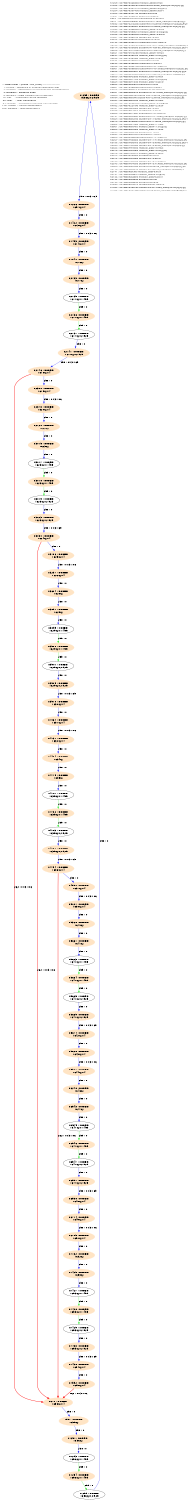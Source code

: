 digraph G {
  size="7.5,10"; center=true; ratio=auto;
  m1[fontname=Fixed,labeljust=left,label="--- Edge mode = (mode : cns_cycle) ----------------------\l  1: ctrlseq  - sequence in original inperative code     \l  2: chained  - dependency starts from end of predecessor\l  4: feedback - feedback edge                            \l  8: lpbranch - edge created from a next/exit            \l 16: soft     - constraint can be removed                \l 32: user     - user constraints                         \l 64: iomode   - constraint inherited from iomode         \l128: ctrldep  - control dependency                       \l256: datadep  - data dependency                          \l",shape=none];
  n1259[label="n1259 : DOPER\n 1656cy+2.925\n",shape=ellipse,style=filled,color=bisque];
  n1266[label="n1266 : DOPER\n 1657cy+4\n",shape=ellipse,style=filled,color=bisque];
  n1255[label="n1255 : ZOPER\n 1656cy+2.925\n",shape=ellipse];
  n1254[label="n1254 : DOPER\n 1656cy+1.455\n",shape=ellipse,style=filled,color=bisque];
  n1253[label="n1253 : ZOPER\n 1656cy+1.455\n",shape=ellipse];
  n1251[label="n1251 : DOPER\n 1656cy\n",shape=ellipse,style=filled,color=bisque];
  n957[label="n957 : DOPER\n 1655cy\n",shape=ellipse,style=filled,color=bisque];
  n610[label="n610 : DOPER\n 1653cy+4\n",shape=ellipse,style=filled,color=bisque];
  n7592[label="n7592 : DOPER\n 1655cy+4\n",shape=ellipse,style=filled,color=bisque];
  n7438[label="n7438 : DOPER\n 1654cy+4\n",shape=ellipse,style=filled,color=bisque];
  n7433[label="n7433 : DOPER\n 1653cy+2.925\n",shape=ellipse,style=filled,color=bisque];
  n7429[label="n7429 : ZOPER\n 1653cy+2.925\n",shape=ellipse];
  n7428[label="n7428 : DOPER\n 1653cy+1.455\n",shape=ellipse,style=filled,color=bisque];
  n7427[label="n7427 : ZOPER\n 1653cy+1.455\n",shape=ellipse];
  n7425[label="n7425 : DOPER\n 1653cy\n",shape=ellipse,style=filled,color=bisque];
  n7132[label="n7132 : DOPER\n 1652cy\n",shape=ellipse,style=filled,color=bisque];
  n6785[label="n6785 : DOPER\n 1650cy+4\n",shape=ellipse,style=filled,color=bisque];
  n6714[label="n6714 : DOPER\n 1649cy+4\n",shape=ellipse,style=filled,color=bisque];
  n6558[label="n6558 : DOPER\n 1648cy+4\n",shape=ellipse,style=filled,color=bisque];
  n6551[label="n6551 : DOPER\n 1647cy+2.925\n",shape=ellipse,style=filled,color=bisque];
  n6547[label="n6547 : ZOPER\n 1647cy+2.925\n",shape=ellipse];
  n6546[label="n6546 : DOPER\n 1647cy+1.455\n",shape=ellipse,style=filled,color=bisque];
  n6545[label="n6545 : ZOPER\n 1647cy+1.455\n",shape=ellipse];
  n6543[label="n6543 : DOPER\n 1647cy\n",shape=ellipse,style=filled,color=bisque];
  n6248[label="n6248 : DOPER\n 1646cy\n",shape=ellipse,style=filled,color=bisque];
  n5901[label="n5901 : DOPER\n 1644cy+4\n",shape=ellipse,style=filled,color=bisque];
  n5828[label="n5828 : DOPER\n 1643cy+4\n",shape=ellipse,style=filled,color=bisque];
  n5674[label="n5674 : DOPER\n 1642cy+4\n",shape=ellipse,style=filled,color=bisque];
  n5669[label="n5669 : DOPER\n 1641cy+2.925\n",shape=ellipse,style=filled,color=bisque];
  n5665[label="n5665 : ZOPER\n 1641cy+2.925\n",shape=ellipse];
  n5664[label="n5664 : DOPER\n 1641cy+1.455\n",shape=ellipse,style=filled,color=bisque];
  n5663[label="n5663 : ZOPER\n 1641cy+1.455\n",shape=ellipse];
  n5661[label="n5661 : DOPER\n 1641cy\n",shape=ellipse,style=filled,color=bisque];
  n5368[label="n5368 : DOPER\n 1640cy\n",shape=ellipse,style=filled,color=bisque];
  n5021[label="n5021 : DOPER\n 1638cy+4\n",shape=ellipse,style=filled,color=bisque];
  n4950[label="n4950 : DOPER\n 1637cy+4\n",shape=ellipse,style=filled,color=bisque];
  n4794[label="n4794 : DOPER\n 1636cy+4\n",shape=ellipse,style=filled,color=bisque];
  n4787[label="n4787 : DOPER\n 1635cy+2.925\n",shape=ellipse,style=filled,color=bisque];
  n4783[label="n4783 : ZOPER\n 1635cy+2.925\n",shape=ellipse];
  n4782[label="n4782 : DOPER\n 1635cy+1.455\n",shape=ellipse,style=filled,color=bisque];
  n4781[label="n4781 : ZOPER\n 1635cy+1.455\n",shape=ellipse];
  n4779[label="n4779 : DOPER\n 1635cy\n",shape=ellipse,style=filled,color=bisque];
  n4484[label="n4484 : DOPER\n 1634cy\n",shape=ellipse,style=filled,color=bisque];
  n4137[label="n4137 : DOPER\n 1632cy+4\n",shape=ellipse,style=filled,color=bisque];
  n4064[label="n4064 : DOPER\n 1631cy+4\n",shape=ellipse,style=filled,color=bisque];
  n3910[label="n3910 : DOPER\n 1630cy+4\n",shape=ellipse,style=filled,color=bisque];
  n3905[label="n3905 : DOPER\n 1629cy+2.925\n",shape=ellipse,style=filled,color=bisque];
  n3901[label="n3901 : ZOPER\n 1629cy+2.925\n",shape=ellipse];
  n3900[label="n3900 : DOPER\n 1629cy+1.455\n",shape=ellipse,style=filled,color=bisque];
  n3899[label="n3899 : ZOPER\n 1629cy+1.455\n",shape=ellipse];
  n3897[label="n3897 : DOPER\n 1629cy\n",shape=ellipse,style=filled,color=bisque];
  n3604[label="n3604 : DOPER\n 1628cy\n",shape=ellipse,style=filled,color=bisque];
  n3257[label="n3257 : DOPER\n 1626cy+4\n",shape=ellipse,style=filled,color=bisque];
  n3186[label="n3186 : DOPER\n 1625cy+4\n",shape=ellipse,style=filled,color=bisque];
  n3030[label="n3030 : DOPER\n 1624cy+4\n",shape=ellipse,style=filled,color=bisque];
  n3023[label="n3023 : DOPER\n 1623cy+2.925\n",shape=ellipse,style=filled,color=bisque];
  n3019[label="n3019 : ZOPER\n 1623cy+2.925\n",shape=ellipse];
  n3018[label="n3018 : DOPER\n 1623cy+1.455\n",shape=ellipse,style=filled,color=bisque];
  n3017[label="n3017 : ZOPER\n 1623cy+1.455\n",shape=ellipse];
  n3015[label="n3015 : DOPER\n 1623cy\n",shape=ellipse,style=filled,color=bisque];
  n2720[label="n2720 : DOPER\n 1622cy\n",shape=ellipse,style=filled,color=bisque];
  n2373[label="n2373 : DOPER\n 1620cy+4\n",shape=ellipse,style=filled,color=bisque];
  n2300[label="n2300 : DOPER\n 1619cy+4\n",shape=ellipse,style=filled,color=bisque];
  n2146[label="n2146 : DOPER\n 1618cy+4\n",shape=ellipse,style=filled,color=bisque];
  n2141[label="n2141 : DOPER\n 1617cy+2.925\n",shape=ellipse,style=filled,color=bisque];
  n2137[label="n2137 : ZOPER\n 1617cy+2.925\n",shape=ellipse];
  n2136[label="n2136 : DOPER\n 1617cy+1.455\n",shape=ellipse,style=filled,color=bisque];
  n2135[label="n2135 : ZOPER\n 1617cy+1.455\n",shape=ellipse];
  n2133[label="n2133 : DOPER\n 1617cy\n",shape=ellipse,style=filled,color=bisque];
  n1840[label="n1840 : DOPER\n 1616cy\n",shape=ellipse,style=filled,color=bisque];
  n1493[label="n1493 : DOPER\n 1614cy+4\n",shape=ellipse,style=filled,color=bisque];
  n1422[label="n1422 : DOPER\n 1613cy+4\n",shape=ellipse,style=filled,color=bisque];
  m2[fontname=Fixed,labeljust=left,label="n1259 : 0x7fdd78368d80 modulo_add#8:mux\ln1266 : 0x7fdd78369c80 butterFly#8:write_mem(xx:rsc(0)(0).@)\ln1255 : 0x7fdd78367510 modulo_add#8:slc()(32)\ln1254 : 0x7fdd78367400 modulo_add#8:acc#1\ln1253 : 0x7fdd783671f0 butterFly#8:not\ln1251 : 0x7fdd78366cf0 butterFly#8:acc#1\ln957  : 0x7fdd78325c50 butterFly#8:f1:mux1h\ln610  : 0x7fdd958d8ad0 butterFly#8:f1:read_mem(xx:rsc(0)(0).@)\ln7592 : 0x7fdd73a16800 butterFly#15:write_mem(xx:rsc(0)(0).@)#1\ln7438 : 0x7fdd739efc60 butterFly#15:write_mem(xx:rsc(0)(0).@)\ln7433 : 0x7fdd739eed80 modulo_add#15:mux\ln7429 : 0x7fdd739ed510 modulo_add#15:slc()(32)\ln7428 : 0x7fdd739ed400 modulo_add#15:acc#1\ln7427 : 0x7fdd739ed1f0 butterFly#15:not\ln7425 : 0x7fdd739eccf0 butterFly#15:acc#1\ln7132 : 0x7fdd739a9710 butterFly#15:f1:mux1h\ln6785 : 0x7fdd73959c90 butterFly#15:f1:read_mem(xx:rsc(0)(0).@)\ln6714 : 0x7fdd7393fa90 butterFly#14:write_mem(xx:rsc(0)(0).@)#1\ln6558 : 0x7fdd73917ba0 butterFly#14:write_mem(xx:rsc(0)(0).@)\ln6551 : 0x7fdd73916cd0 modulo_add#14:mux\ln6547 : 0x7fdd783ef1e0 modulo_add#14:slc()(32)\ln6546 : 0x7fdd783ef0d0 modulo_add#14:acc#1\ln6545 : 0x7fdd783eeec0 butterFly#14:not\ln6543 : 0x7fdd783eea20 butterFly#14:acc#1\ln6248 : 0x7fdd738d3140 butterFly#14:f1:mux1h\ln5901 : 0x7fdd73886e50 butterFly#14:f1:read_mem(xx:rsc(0)(0).@)\ln5828 : 0x7fdd8fa6a830 butterFly#13:write_mem(xx:rsc(0)(0).@)#1\ln5674 : 0x7fdd8fa43c60 butterFly#13:write_mem(xx:rsc(0)(0).@)\ln5669 : 0x7fdd8fa42dd0 modulo_add#13:mux\ln5665 : 0x7fdd8fa411e0 modulo_add#13:slc()(32)\ln5664 : 0x7fdd8fa410d0 modulo_add#13:acc#1\ln5663 : 0x7fdd8fa40ec0 butterFly#13:not\ln5661 : 0x7fdd7838b5e0 butterFly#13:acc#1\ln5368 : 0x7fdd8f9ff350 butterFly#13:f1:mux1h\ln5021 : 0x7fdd8f9a9520 butterFly#13:f1:read_mem(xx:rsc(0)(0).@)\ln4950 : 0x7fdd8f98f350 butterFly#12:write_mem(xx:rsc(0)(0).@)#1\ln4794 : 0x7fdd8f966f40 butterFly#12:write_mem(xx:rsc(0)(0).@)\ln4787 : 0x7fdd8f966040 modulo_add#12:mux\ln4783 : 0x7fdd78222000 modulo_add#12:slc()(32)\ln4782 : 0x7fdd78221ef0 modulo_add#12:acc#1\ln4781 : 0x7fdd8f964360 butterFly#12:not\ln4779 : 0x7fdd8f963e60 butterFly#12:acc#1\ln4484 : 0x7fdd8f91c4b0 butterFly#12:f1:mux1h\ln4137 : 0x7fdd8f8ceb00 butterFly#12:f1:read_mem(xx:rsc(0)(0).@)\ln4064 : 0x7fdd8f8b5040 butterFly#11:write_mem(xx:rsc(0)(0).@)#1\ln3910 : 0x7fdd780aad30 butterFly#11:write_mem(xx:rsc(0)(0).@)\ln3905 : 0x7fdd8f887d30 modulo_add#11:mux\ln3901 : 0x7fdd8f8864c0 modulo_add#11:slc()(32)\ln3900 : 0x7fdd8f8863b0 modulo_add#11:acc#1\ln3899 : 0x7fdd8f8861a0 butterFly#11:not\ln3897 : 0x7fdd8f885ca0 butterFly#11:acc#1\ln3604 : 0x7fdd959486d0 butterFly#11:f1:mux1h\ln3257 : 0x7fdd8f7d8880 butterFly#11:f1:read_mem(xx:rsc(0)(0).@)\ln3186 : 0x7fdd8f7bd750 butterFly#10:write_mem(xx:rsc(0)(0).@)#1\ln3030 : 0x7fdd8f795490 butterFly#10:write_mem(xx:rsc(0)(0).@)\ln3023 : 0x7fdd8f794590 modulo_add#10:mux\ln3019 : 0x7fdd8f792d20 modulo_add#10:slc()(32)\ln3018 : 0x7fdd8f792c10 modulo_add#10:acc#1\ln3017 : 0x7fdd780a7fb0 butterFly#10:not\ln3015 : 0x7fdd8f7923b0 butterFly#10:acc#1\ln2720 : 0x7fdd8f750990 butterFly#10:f1:mux1h\ln2373 : 0x7fdd8f704030 butterFly#10:f1:read_mem(xx:rsc(0)(0).@)\ln2300 : 0x7fdd8f6e52a0 butterFly#9:write_mem(xx:rsc(0)(0).@)#1\ln2146 : 0x7fdd8f6bde40 butterFly#9:write_mem(xx:rsc(0)(0).@)\ln2141 : 0x7fdd8f6bcf90 modulo_add#9:mux\ln2137 : 0x7fdd8f6baef0 modulo_add#9:slc()(32)\ln2136 : 0x7fdd8f6bade0 modulo_add#9:acc#1\ln2135 : 0x7fdd8f6babd0 butterFly#9:not\ln2133 : 0x7fdd8f6ba6d0 butterFly#9:acc#1\ln1840 : 0x7fdd8f679510 butterFly#9:f1:mux1h\ln1493 : 0x7fdd783ac550 butterFly#9:f1:read_mem(xx:rsc(0)(0).@)\ln1422 : 0x7fdd78391da0 butterFly#8:write_mem(xx:rsc(0)(0).@)#1\l",shape=none];
  n1259 -> n1266[label="258 : 0+3.169",color=blue];
  n1255 -> n1259[label="258 : 0",color=blue];
  n1254 -> n1255[label="259 : 0",color=green2];
  n1253 -> n1254[label="259 : 0",color=green2];
  n1251 -> n1253[label="258 : 0",color=blue];
  n957 -> n1251[label="258 : 0",color=blue];
  n610 -> n957[label="258 : 0",color=blue];
  n7592 -> n610[label="262 : 0+3.106",color=red, style=bold];
  n7438 -> n7592[label="258 : 0",color=blue];
  n7433 -> n7438[label="258 : 0+3.169",color=blue];
  n7429 -> n7433[label="258 : 0",color=blue];
  n7428 -> n7429[label="259 : 0",color=green2];
  n7427 -> n7428[label="259 : 0",color=green2];
  n7425 -> n7427[label="258 : 0",color=blue];
  n7132 -> n7425[label="258 : 0",color=blue];
  n6785 -> n7132[label="258 : 0",color=blue];
  n6714 -> n6785[label="258 : 0+3.106",color=blue];
  n6558 -> n6714[label="258 : 0",color=blue];
  n6551 -> n6558[label="258 : 0+3.169",color=blue];
  n6547 -> n6551[label="258 : 0",color=blue];
  n6546 -> n6547[label="259 : 0",color=green2];
  n6545 -> n6546[label="259 : 0",color=green2];
  n6543 -> n6545[label="258 : 0",color=blue];
  n6248 -> n6543[label="258 : 0",color=blue];
  n5901 -> n6248[label="258 : 0",color=blue];
  n5828 -> n5901[label="258 : 0+3.106",color=blue];
  n5674 -> n5828[label="258 : 0",color=blue];
  n5669 -> n5674[label="258 : 0+3.169",color=blue];
  n5665 -> n5669[label="258 : 0",color=blue];
  n5664 -> n5665[label="259 : 0",color=green2];
  n5663 -> n5664[label="259 : 0",color=green2];
  n5661 -> n5663[label="258 : 0",color=blue];
  n5368 -> n5661[label="258 : 0",color=blue];
  n5021 -> n5368[label="258 : 0",color=blue];
  n4950 -> n5021[label="258 : 0+3.106",color=blue];
  n4794 -> n4950[label="258 : 0",color=blue];
  n4787 -> n4794[label="258 : 0+3.169",color=blue];
  n4783 -> n4787[label="258 : 0",color=blue];
  n4782 -> n4783[label="259 : 0",color=green2];
  n4781 -> n4782[label="259 : 0",color=green2];
  n4779 -> n4781[label="258 : 0",color=blue];
  n4484 -> n4779[label="258 : 0",color=blue];
  n4137 -> n4484[label="258 : 0",color=blue];
  n4064 -> n4137[label="258 : 0+3.106",color=blue];
  n3910 -> n4064[label="258 : 0",color=blue];
  n3905 -> n3910[label="258 : 0+3.169",color=blue];
  n3901 -> n3905[label="258 : 0",color=blue];
  n3900 -> n3901[label="259 : 0",color=green2];
  n3899 -> n3900[label="259 : 0",color=green2];
  n3897 -> n3899[label="258 : 0",color=blue];
  n3604 -> n3897[label="258 : 0",color=blue];
  n3257 -> n3604[label="258 : 0",color=blue];
  n3186 -> n3257[label="258 : 0+3.106",color=blue];
  n3030 -> n3186[label="258 : 0",color=blue];
  n3023 -> n3030[label="258 : 0+3.169",color=blue];
  n3019 -> n3023[label="258 : 0",color=blue];
  n3018 -> n3019[label="259 : 0",color=green2];
  n3017 -> n3018[label="259 : 0",color=green2];
  n3015 -> n3017[label="258 : 0",color=blue];
  n2720 -> n3015[label="258 : 0",color=blue];
  n2373 -> n2720[label="258 : 0",color=blue];
  n2300 -> n2373[label="258 : 0+3.106",color=blue];
  n2146 -> n2300[label="258 : 0",color=blue];
  n2141 -> n2146[label="258 : 0+3.169",color=blue];
  n2137 -> n2141[label="258 : 0",color=blue];
  n2136 -> n2137[label="259 : 0",color=green2];
  n2135 -> n2136[label="259 : 0",color=green2];
  n2133 -> n2135[label="258 : 0",color=blue];
  n1840 -> n2133[label="258 : 0",color=blue];
  n1493 -> n1840[label="258 : 0",color=blue];
  n1422 -> n1493[label="258 : 0+3.106",color=blue];
  n1266 -> n1422[label="258 : 0",color=blue];
  n4794 -> n610[label="262 : 0+3.106",color=red, style=bold];
  n3030 -> n610[label="262 : 0+3.106",color=red, style=bold];
  n2146 -> n610[label="262 : 0+3.106",color=red, style=bold];
}

